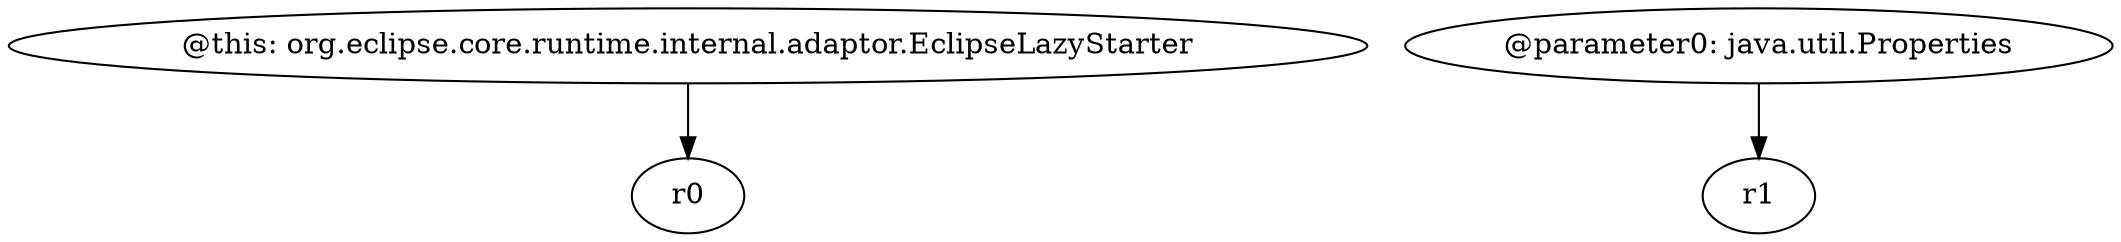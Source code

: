 digraph g {
0[label="@this: org.eclipse.core.runtime.internal.adaptor.EclipseLazyStarter"]
1[label="r0"]
0->1[label=""]
2[label="@parameter0: java.util.Properties"]
3[label="r1"]
2->3[label=""]
}